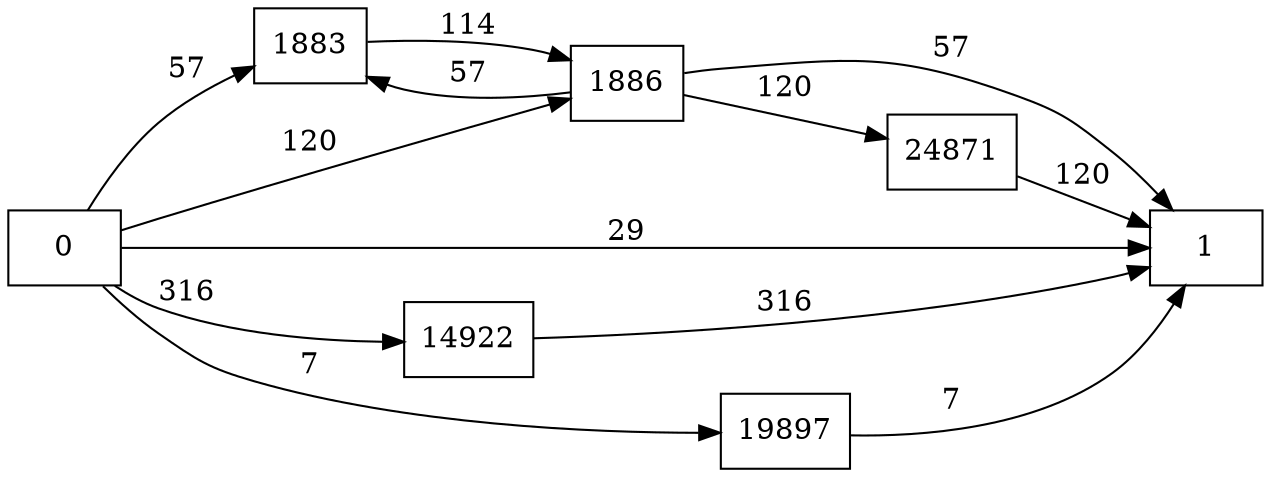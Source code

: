 digraph {
	graph [rankdir=LR]
	node [shape=rectangle]
	1883 -> 1886 [label=114]
	1886 -> 1883 [label=57]
	1886 -> 1 [label=57]
	1886 -> 24871 [label=120]
	14922 -> 1 [label=316]
	19897 -> 1 [label=7]
	24871 -> 1 [label=120]
	0 -> 1883 [label=57]
	0 -> 1 [label=29]
	0 -> 14922 [label=316]
	0 -> 19897 [label=7]
	0 -> 1886 [label=120]
}
